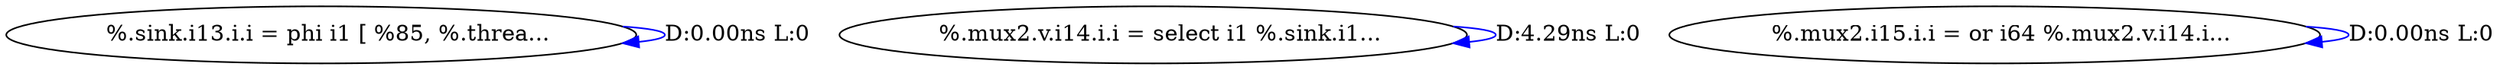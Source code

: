 digraph {
Node0x330d570[label="  %.sink.i13.i.i = phi i1 [ %85, %.threa..."];
Node0x330d570 -> Node0x330d570[label="D:0.00ns L:0",color=blue];
Node0x330d650[label="  %.mux2.v.i14.i.i = select i1 %.sink.i1..."];
Node0x330d650 -> Node0x330d650[label="D:4.29ns L:0",color=blue];
Node0x330d770[label="  %.mux2.i15.i.i = or i64 %.mux2.v.i14.i..."];
Node0x330d770 -> Node0x330d770[label="D:0.00ns L:0",color=blue];
}

